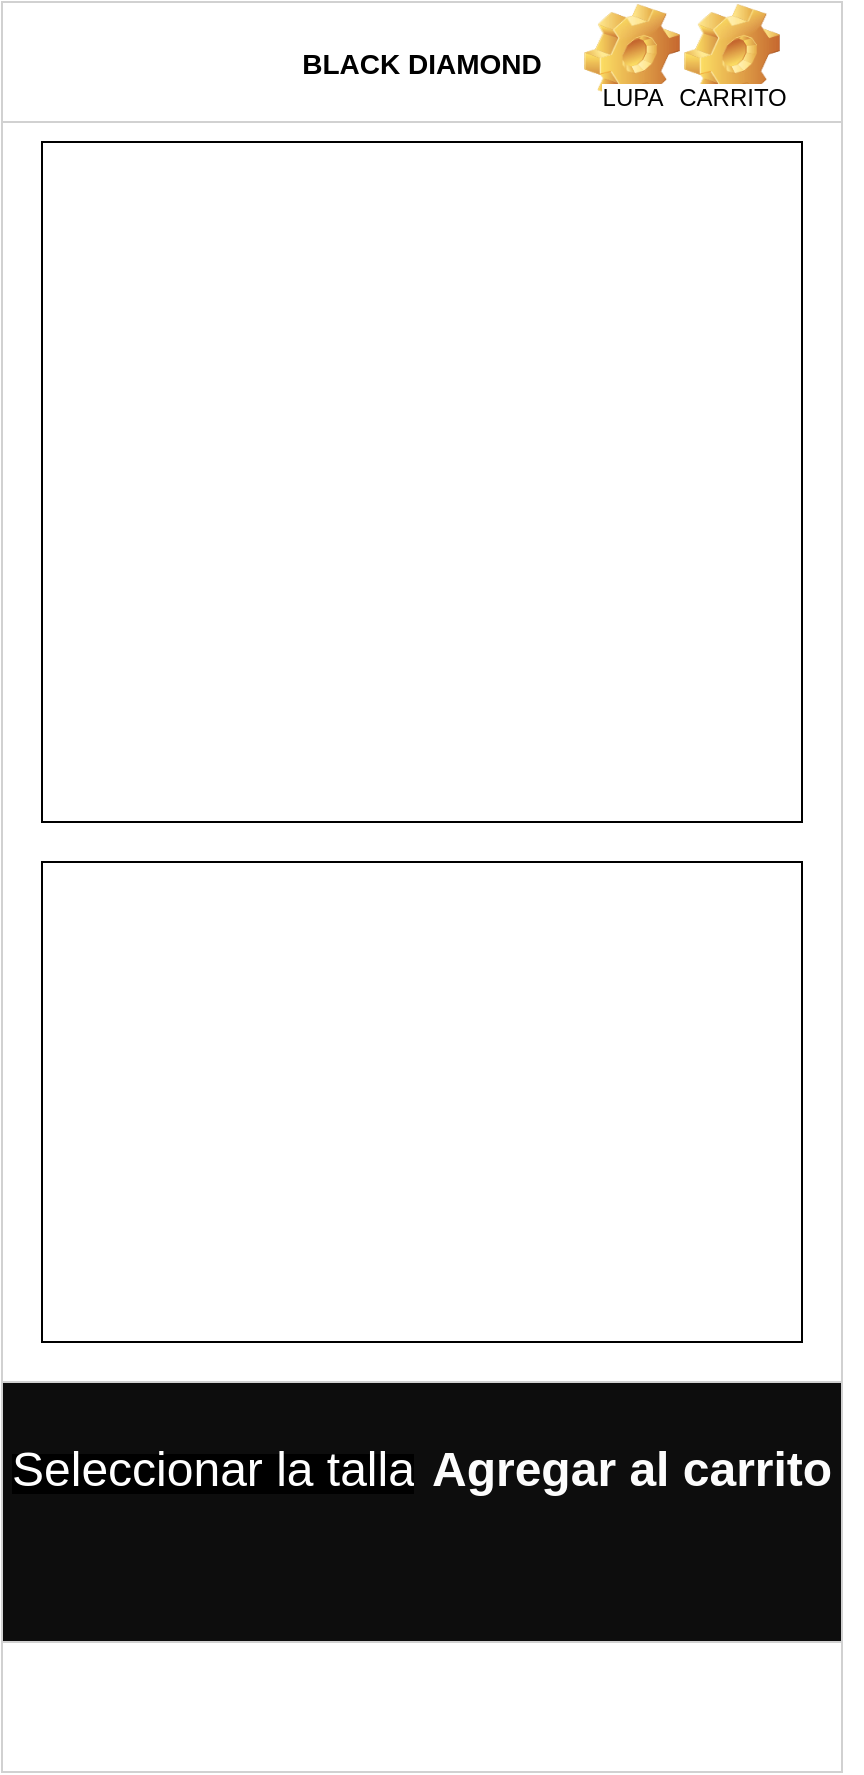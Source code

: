 <mxfile version="18.0.8" type="github">
  <diagram id="SKwebUCb6MB1lfp-s0nT" name="Page-1">
    <mxGraphModel dx="1847" dy="797" grid="1" gridSize="10" guides="1" tooltips="1" connect="1" arrows="1" fold="1" page="1" pageScale="1" pageWidth="827" pageHeight="1169" math="0" shadow="0">
      <root>
        <mxCell id="0" />
        <mxCell id="1" parent="0" />
        <mxCell id="mVdMI3znJ9PLGeQjxBNN-2" value="BLACK DIAMOND" style="swimlane;startSize=60;fontSize=14;strokeColor=#D1D1D1;" vertex="1" parent="1">
          <mxGeometry width="420" height="885" as="geometry">
            <mxRectangle width="130" height="23" as="alternateBounds" />
          </mxGeometry>
        </mxCell>
        <mxCell id="mVdMI3znJ9PLGeQjxBNN-3" value="" style="rounded=0;whiteSpace=wrap;html=1;fontSize=14;fontColor=#FFFFFF;fillColor=#0D0D0D;strokeColor=#D1D1D1;" vertex="1" parent="mVdMI3znJ9PLGeQjxBNN-2">
          <mxGeometry y="690" width="420" height="130" as="geometry" />
        </mxCell>
        <mxCell id="mVdMI3znJ9PLGeQjxBNN-4" value="" style="rounded=0;whiteSpace=wrap;html=1;fontSize=14;fontColor=#FFFFFF;strokeColor=#D1D1D1;fillColor=#FFFFFF;" vertex="1" parent="mVdMI3znJ9PLGeQjxBNN-2">
          <mxGeometry y="60" width="420" height="630" as="geometry" />
        </mxCell>
        <mxCell id="mVdMI3znJ9PLGeQjxBNN-5" value="LUPA" style="icon;html=1;image=img/clipart/Gear_128x128.png;arcSize=0;" vertex="1" parent="mVdMI3znJ9PLGeQjxBNN-2">
          <mxGeometry x="310" y="20" width="10" height="10" as="geometry" />
        </mxCell>
        <mxCell id="mVdMI3znJ9PLGeQjxBNN-6" value="CARRITO" style="icon;html=1;image=img/clipart/Gear_128x128.png;arcSize=0;" vertex="1" parent="mVdMI3znJ9PLGeQjxBNN-2">
          <mxGeometry x="360" y="20" width="10" height="10" as="geometry" />
        </mxCell>
        <mxCell id="mVdMI3znJ9PLGeQjxBNN-7" value="" style="rounded=0;whiteSpace=wrap;html=1;fontSize=17;" vertex="1" parent="mVdMI3znJ9PLGeQjxBNN-2">
          <mxGeometry x="20" y="70" width="380" height="340" as="geometry" />
        </mxCell>
        <mxCell id="mVdMI3znJ9PLGeQjxBNN-17" value="" style="shape=image;html=1;verticalAlign=top;verticalLabelPosition=bottom;labelBackgroundColor=#ffffff;imageAspect=0;aspect=fixed;image=https://cdn4.iconfinder.com/data/icons/essential-app-2/16/burger-menu-more-panel-128.png;fontSize=29;fontColor=#FCFCFC;strokeColor=#D1D1D1;fillColor=#0D0D0D;" vertex="1" parent="mVdMI3znJ9PLGeQjxBNN-2">
          <mxGeometry x="12" y="20" width="28" height="28" as="geometry" />
        </mxCell>
        <mxCell id="mVdMI3znJ9PLGeQjxBNN-16" value="&lt;font style=&quot;font-size: 24px;&quot; color=&quot;#fcfcfc&quot;&gt;&lt;font face=&quot;sans-serif&quot;&gt;&lt;b&gt;Agregar al carrito&lt;/b&gt;&lt;/font&gt;&lt;/font&gt;" style="text;html=1;strokeColor=none;fillColor=none;spacing=5;spacingTop=-20;whiteSpace=wrap;overflow=hidden;rounded=0;fontSize=14;fontColor=#FFFFFF;" vertex="1" parent="mVdMI3znJ9PLGeQjxBNN-2">
          <mxGeometry x="210" y="730" width="220" height="30" as="geometry" />
        </mxCell>
        <mxCell id="mVdMI3znJ9PLGeQjxBNN-20" value="&lt;font style=&quot;font-size: 18px;&quot;&gt;&lt;span style=&quot;background-color: rgb(0, 0, 0);&quot;&gt;&lt;font style=&quot;font-size: 24px;&quot;&gt;Seleccionar la talla&lt;/font&gt;&lt;/span&gt;&lt;/font&gt;" style="text;html=1;strokeColor=none;fillColor=none;spacing=5;spacingTop=-20;whiteSpace=wrap;overflow=hidden;rounded=0;fontSize=14;fontColor=#FFFFFF;" vertex="1" parent="mVdMI3znJ9PLGeQjxBNN-2">
          <mxGeometry y="730" width="210" height="30" as="geometry" />
        </mxCell>
        <mxCell id="mVdMI3znJ9PLGeQjxBNN-10" value="" style="rounded=0;whiteSpace=wrap;html=1;fontSize=17;" vertex="1" parent="mVdMI3znJ9PLGeQjxBNN-2">
          <mxGeometry x="20" y="430" width="380" height="240" as="geometry" />
        </mxCell>
      </root>
    </mxGraphModel>
  </diagram>
</mxfile>
